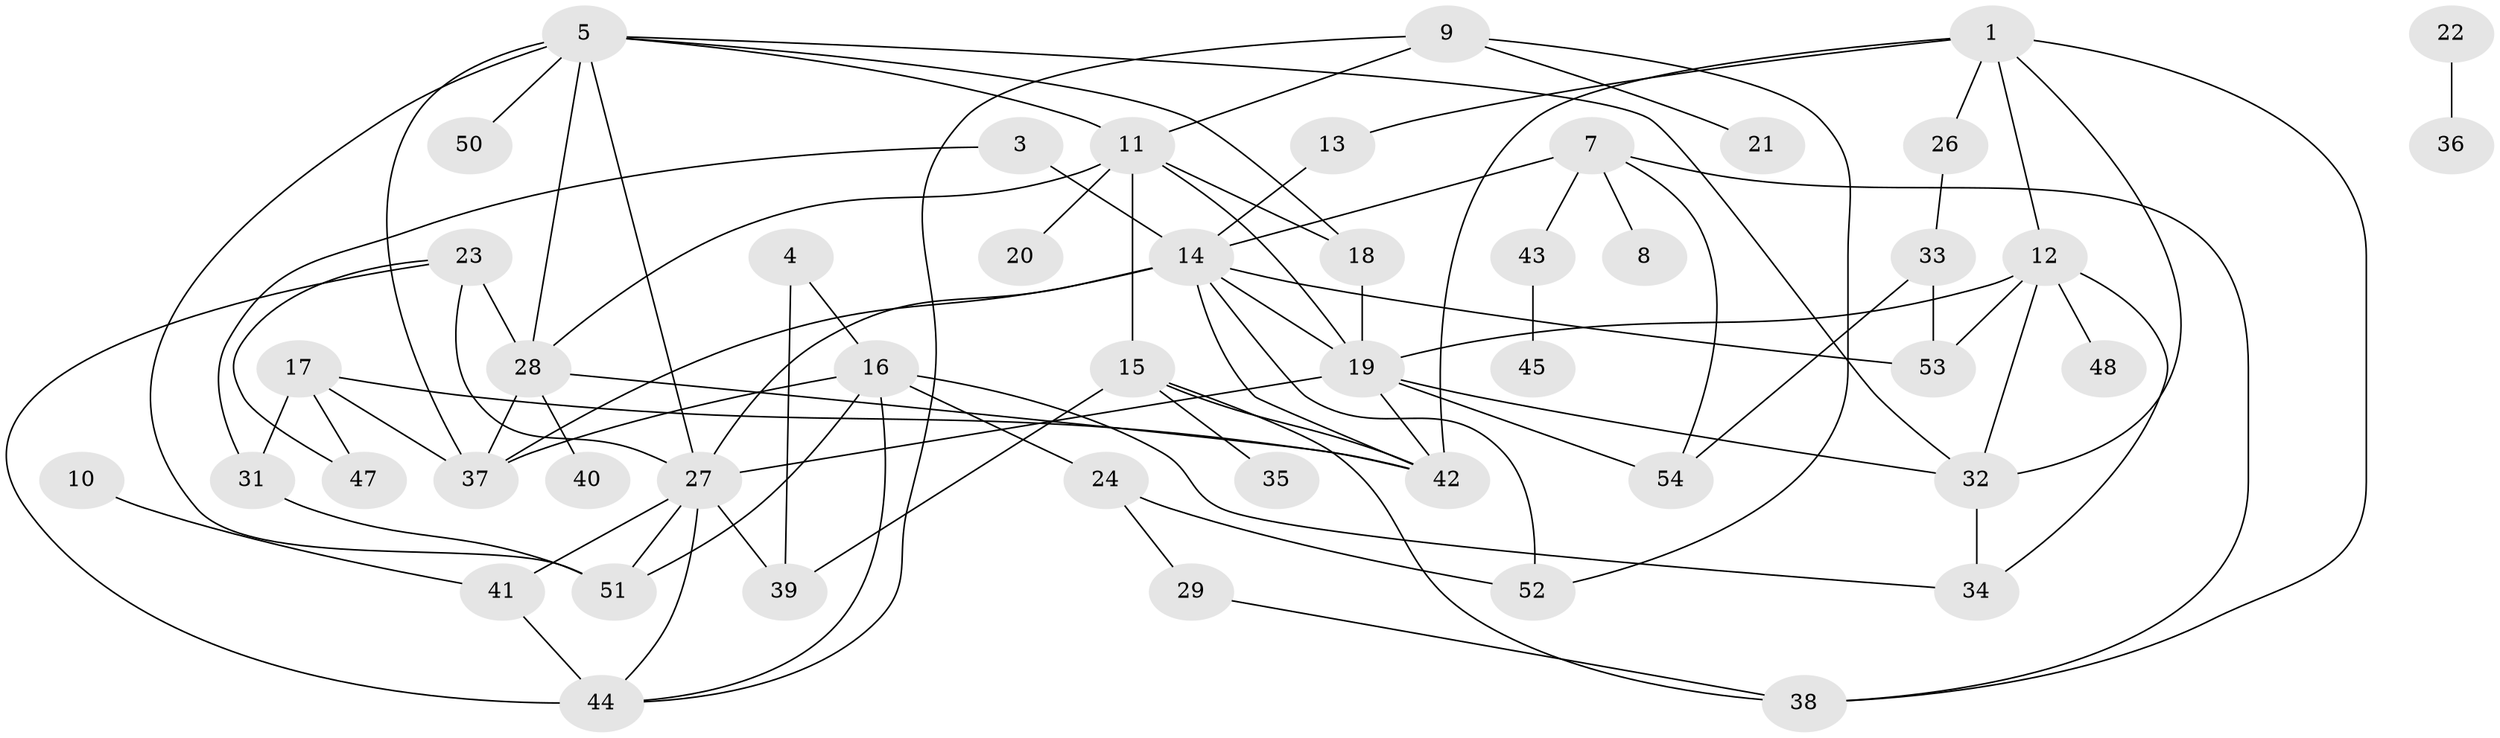 // original degree distribution, {2: 0.23636363636363636, 0: 0.05454545454545454, 1: 0.19090909090909092, 4: 0.13636363636363635, 3: 0.2727272727272727, 5: 0.09090909090909091, 7: 0.00909090909090909, 6: 0.00909090909090909}
// Generated by graph-tools (version 1.1) at 2025/33/03/09/25 02:33:53]
// undirected, 48 vertices, 85 edges
graph export_dot {
graph [start="1"]
  node [color=gray90,style=filled];
  1;
  3;
  4;
  5;
  7;
  8;
  9;
  10;
  11;
  12;
  13;
  14;
  15;
  16;
  17;
  18;
  19;
  20;
  21;
  22;
  23;
  24;
  26;
  27;
  28;
  29;
  31;
  32;
  33;
  34;
  35;
  36;
  37;
  38;
  39;
  40;
  41;
  42;
  43;
  44;
  45;
  47;
  48;
  50;
  51;
  52;
  53;
  54;
  1 -- 12 [weight=1.0];
  1 -- 13 [weight=1.0];
  1 -- 26 [weight=1.0];
  1 -- 32 [weight=1.0];
  1 -- 38 [weight=1.0];
  1 -- 42 [weight=1.0];
  3 -- 14 [weight=1.0];
  3 -- 31 [weight=1.0];
  4 -- 16 [weight=1.0];
  4 -- 39 [weight=2.0];
  5 -- 11 [weight=1.0];
  5 -- 18 [weight=1.0];
  5 -- 27 [weight=1.0];
  5 -- 28 [weight=1.0];
  5 -- 32 [weight=1.0];
  5 -- 37 [weight=1.0];
  5 -- 50 [weight=1.0];
  5 -- 51 [weight=1.0];
  7 -- 8 [weight=1.0];
  7 -- 14 [weight=1.0];
  7 -- 38 [weight=1.0];
  7 -- 43 [weight=1.0];
  7 -- 54 [weight=1.0];
  9 -- 11 [weight=1.0];
  9 -- 21 [weight=1.0];
  9 -- 44 [weight=1.0];
  9 -- 52 [weight=1.0];
  10 -- 41 [weight=1.0];
  11 -- 15 [weight=1.0];
  11 -- 18 [weight=1.0];
  11 -- 19 [weight=1.0];
  11 -- 20 [weight=1.0];
  11 -- 28 [weight=1.0];
  12 -- 19 [weight=1.0];
  12 -- 32 [weight=1.0];
  12 -- 34 [weight=1.0];
  12 -- 48 [weight=1.0];
  12 -- 53 [weight=1.0];
  13 -- 14 [weight=1.0];
  14 -- 19 [weight=1.0];
  14 -- 27 [weight=1.0];
  14 -- 37 [weight=1.0];
  14 -- 42 [weight=1.0];
  14 -- 52 [weight=1.0];
  14 -- 53 [weight=1.0];
  15 -- 35 [weight=1.0];
  15 -- 38 [weight=1.0];
  15 -- 39 [weight=1.0];
  15 -- 42 [weight=1.0];
  16 -- 24 [weight=1.0];
  16 -- 34 [weight=1.0];
  16 -- 37 [weight=1.0];
  16 -- 44 [weight=1.0];
  16 -- 51 [weight=1.0];
  17 -- 31 [weight=1.0];
  17 -- 37 [weight=1.0];
  17 -- 42 [weight=1.0];
  17 -- 47 [weight=1.0];
  18 -- 19 [weight=1.0];
  19 -- 27 [weight=1.0];
  19 -- 32 [weight=1.0];
  19 -- 42 [weight=1.0];
  19 -- 54 [weight=1.0];
  22 -- 36 [weight=1.0];
  23 -- 27 [weight=1.0];
  23 -- 28 [weight=1.0];
  23 -- 44 [weight=2.0];
  23 -- 47 [weight=1.0];
  24 -- 29 [weight=1.0];
  24 -- 52 [weight=1.0];
  26 -- 33 [weight=1.0];
  27 -- 39 [weight=1.0];
  27 -- 41 [weight=1.0];
  27 -- 44 [weight=1.0];
  27 -- 51 [weight=1.0];
  28 -- 37 [weight=1.0];
  28 -- 40 [weight=1.0];
  28 -- 42 [weight=2.0];
  29 -- 38 [weight=1.0];
  31 -- 51 [weight=1.0];
  32 -- 34 [weight=1.0];
  33 -- 53 [weight=1.0];
  33 -- 54 [weight=1.0];
  41 -- 44 [weight=1.0];
  43 -- 45 [weight=1.0];
}
